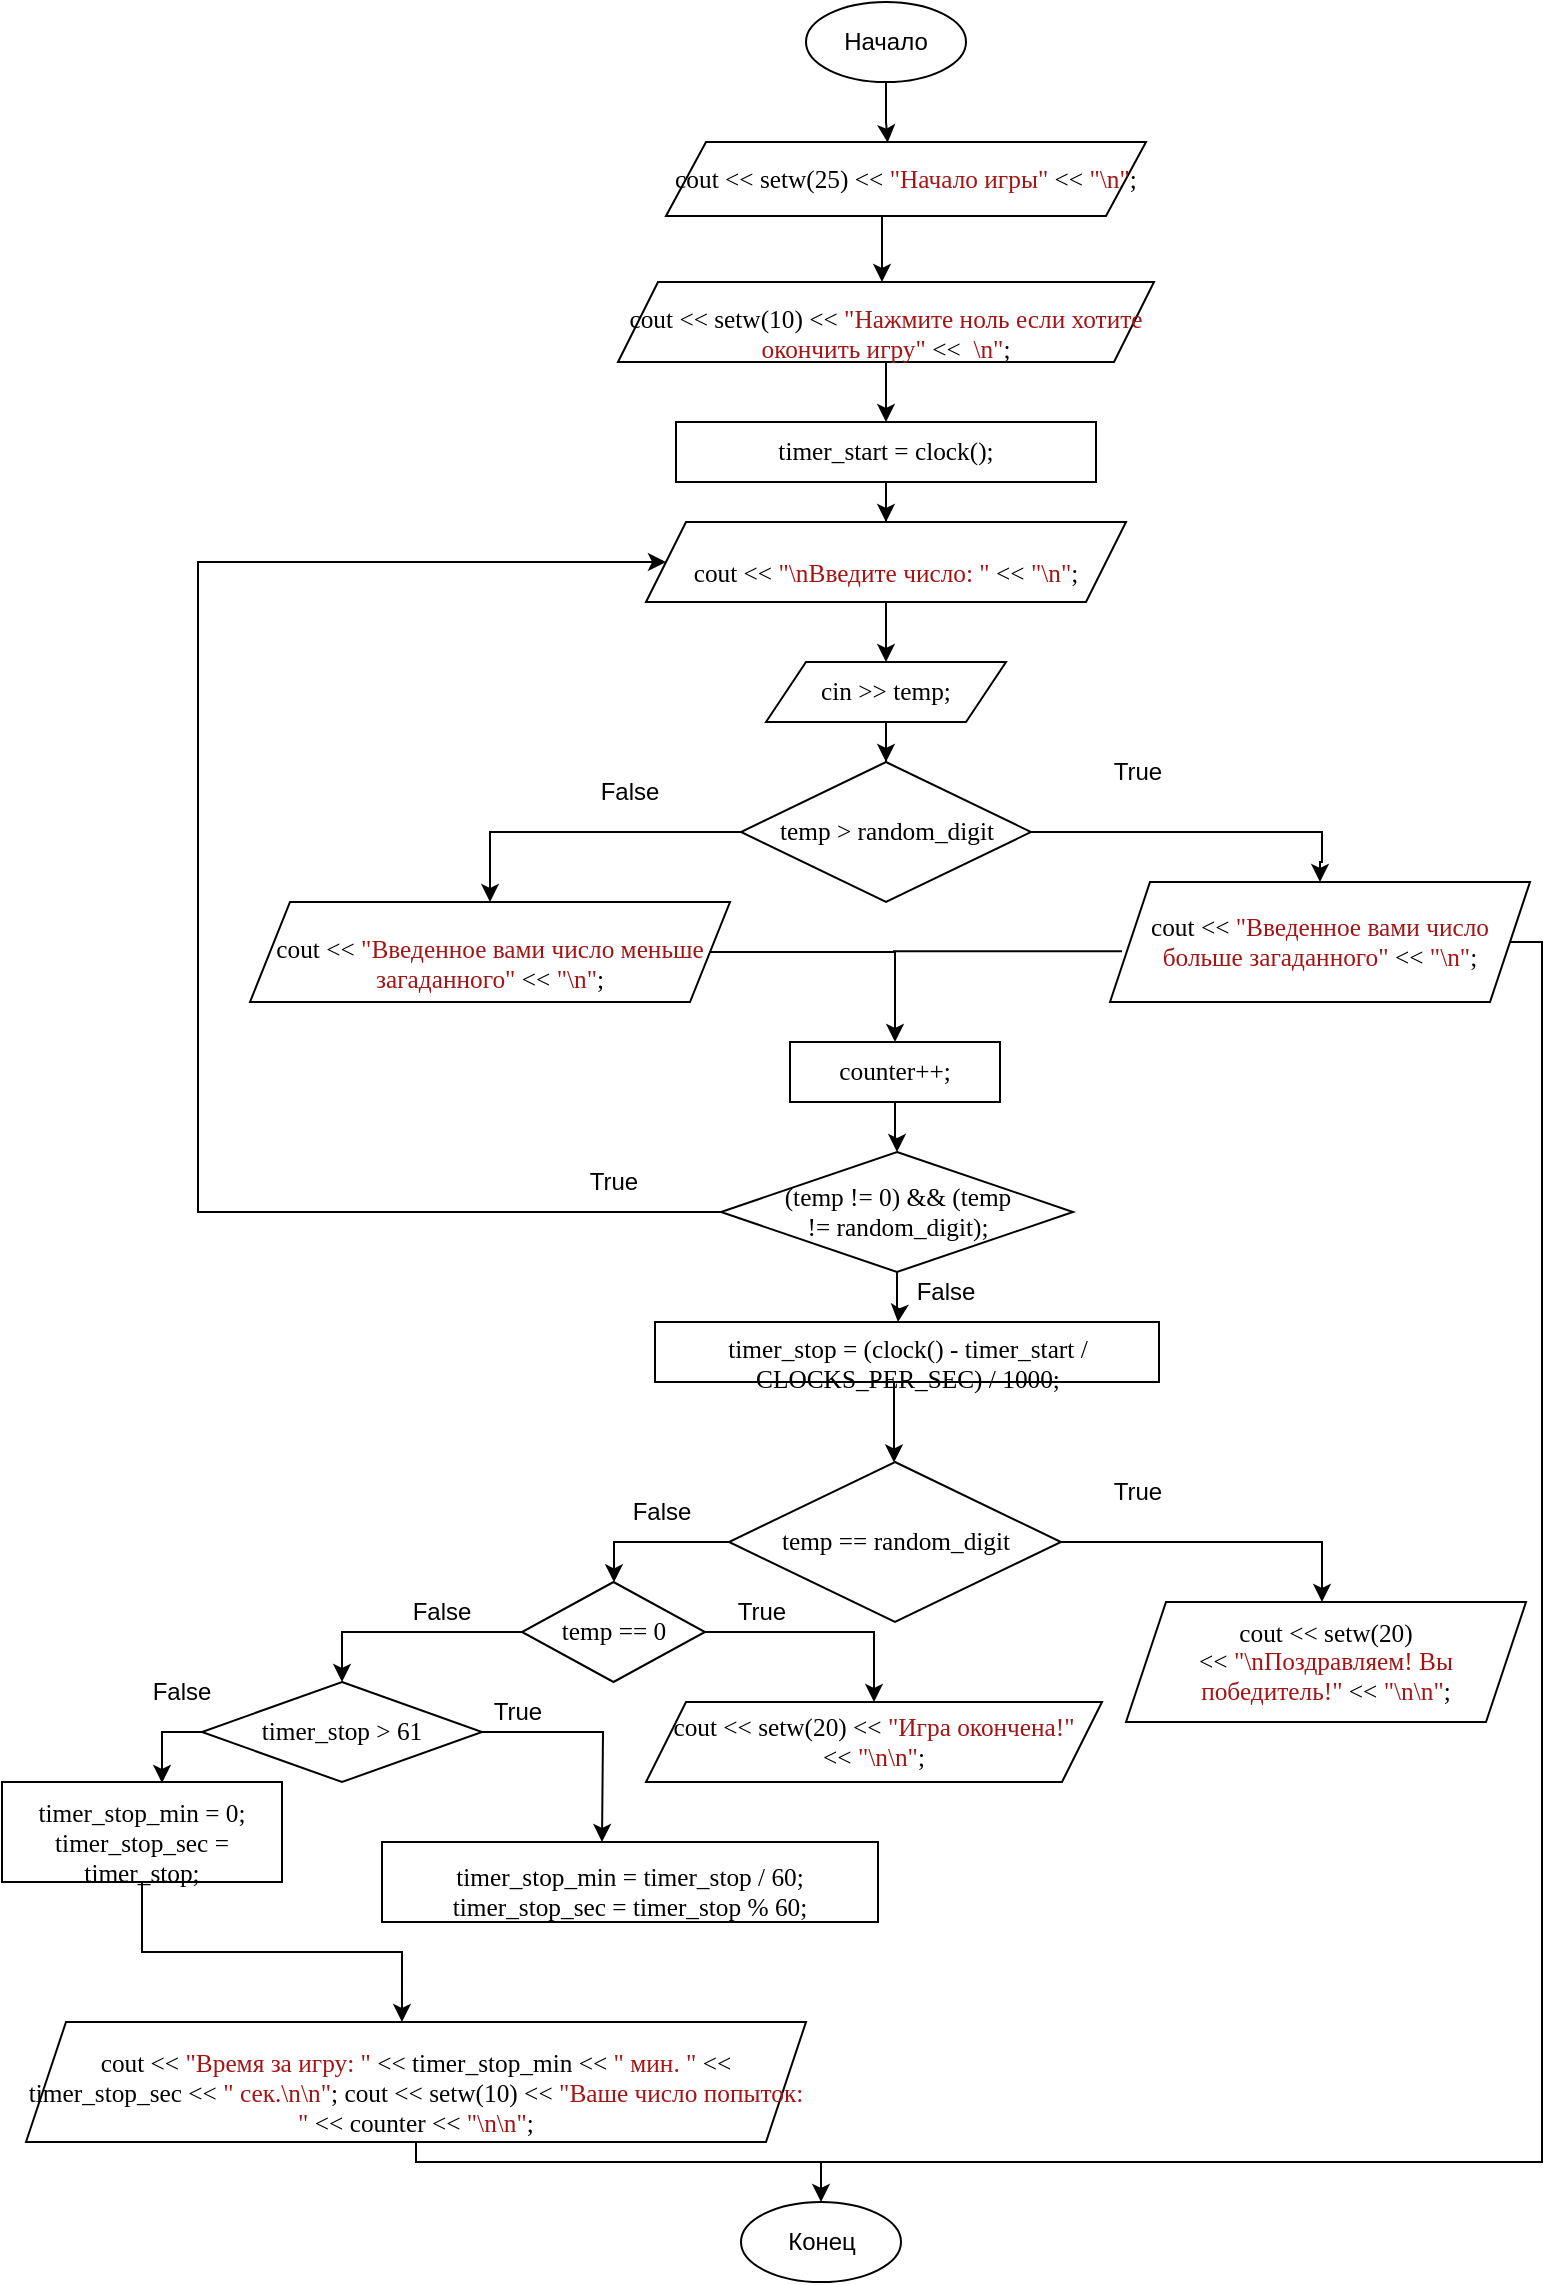 <mxfile version="16.0.0" type="github">
  <diagram id="UOz5GpQz2PrlzkPSXgb1" name="Page-1">
    <mxGraphModel dx="609" dy="654" grid="1" gridSize="10" guides="1" tooltips="1" connect="1" arrows="1" fold="1" page="1" pageScale="1" pageWidth="827" pageHeight="1169" math="0" shadow="0">
      <root>
        <mxCell id="0" />
        <mxCell id="1" parent="0" />
        <mxCell id="ZmtoNkkiuZNbynHKE87D-23" value="" style="edgeStyle=orthogonalEdgeStyle;rounded=0;orthogonalLoop=1;jettySize=auto;html=1;entryX=0.462;entryY=0.008;entryDx=0;entryDy=0;entryPerimeter=0;" edge="1" parent="1" source="ZmtoNkkiuZNbynHKE87D-1" target="ZmtoNkkiuZNbynHKE87D-2">
          <mxGeometry relative="1" as="geometry" />
        </mxCell>
        <mxCell id="ZmtoNkkiuZNbynHKE87D-1" value="Начало" style="ellipse;whiteSpace=wrap;html=1;" vertex="1" parent="1">
          <mxGeometry x="422" y="10" width="80" height="40" as="geometry" />
        </mxCell>
        <mxCell id="ZmtoNkkiuZNbynHKE87D-27" value="" style="edgeStyle=orthogonalEdgeStyle;rounded=0;orthogonalLoop=1;jettySize=auto;html=1;" edge="1" parent="1" source="ZmtoNkkiuZNbynHKE87D-2">
          <mxGeometry relative="1" as="geometry">
            <mxPoint x="460" y="150" as="targetPoint" />
            <Array as="points">
              <mxPoint x="460" y="130" />
              <mxPoint x="460" y="130" />
            </Array>
          </mxGeometry>
        </mxCell>
        <mxCell id="ZmtoNkkiuZNbynHKE87D-2" value="&lt;span style=&quot;font-size: 9.5pt ; line-height: 107% ; font-family: &amp;#34;consolas&amp;#34;&quot;&gt;cout &amp;lt;&amp;lt; setw(25) &amp;lt;&amp;lt; &lt;/span&gt;&lt;span style=&quot;font-size: 9.5pt ; line-height: 107% ; font-family: &amp;#34;consolas&amp;#34; ; color: #a31515&quot;&gt;&quot;Начало игры&quot;&lt;/span&gt;&lt;span style=&quot;font-size: 9.5pt ; line-height: 107% ; font-family: &amp;#34;consolas&amp;#34;&quot;&gt; &amp;lt;&amp;lt;&amp;nbsp;&lt;/span&gt;&lt;span style=&quot;font-size: 9.5pt ; line-height: 107% ; font-family: &amp;#34;consolas&amp;#34; ; color: #a31515&quot;&gt;&quot;\n&quot;&lt;/span&gt;&lt;span style=&quot;font-size: 9.5pt ; line-height: 107% ; font-family: &amp;#34;consolas&amp;#34;&quot;&gt;;&lt;/span&gt;" style="shape=parallelogram;perimeter=parallelogramPerimeter;whiteSpace=wrap;html=1;fixedSize=1;" vertex="1" parent="1">
          <mxGeometry x="352" y="80" width="240" height="37" as="geometry" />
        </mxCell>
        <mxCell id="ZmtoNkkiuZNbynHKE87D-32" value="" style="edgeStyle=orthogonalEdgeStyle;rounded=0;orthogonalLoop=1;jettySize=auto;html=1;" edge="1" parent="1" source="ZmtoNkkiuZNbynHKE87D-3" target="ZmtoNkkiuZNbynHKE87D-4">
          <mxGeometry relative="1" as="geometry" />
        </mxCell>
        <mxCell id="ZmtoNkkiuZNbynHKE87D-3" value="&lt;p class=&quot;MsoNormal&quot; style=&quot;margin-bottom: 0cm ; line-height: normal&quot;&gt;&lt;span style=&quot;font-size: 9.5pt ; font-family: &amp;#34;consolas&amp;#34;&quot;&gt;cout &amp;lt;&amp;lt; setw(10) &amp;lt;&amp;lt; &lt;/span&gt;&lt;span style=&quot;font-size: 9.5pt ; font-family: &amp;#34;consolas&amp;#34; ; color: #a31515&quot;&gt;&quot;Нажмите ноль если хотите окончить игру&quot;&lt;/span&gt;&lt;span style=&quot;font-size: 9.5pt ; font-family: &amp;#34;consolas&amp;#34;&quot;&gt; &amp;lt;&amp;lt;&amp;nbsp;&amp;nbsp;&lt;/span&gt;&lt;span style=&quot;font-size: 9.5pt ; font-family: &amp;#34;consolas&amp;#34; ; color: #a31515&quot;&gt;\n&quot;&lt;/span&gt;&lt;span style=&quot;font-size: 9.5pt ; font-family: &amp;#34;consolas&amp;#34;&quot;&gt;;&lt;/span&gt;&lt;/p&gt;" style="shape=parallelogram;perimeter=parallelogramPerimeter;whiteSpace=wrap;html=1;fixedSize=1;" vertex="1" parent="1">
          <mxGeometry x="328" y="150" width="268" height="40" as="geometry" />
        </mxCell>
        <mxCell id="ZmtoNkkiuZNbynHKE87D-33" value="" style="edgeStyle=orthogonalEdgeStyle;rounded=0;orthogonalLoop=1;jettySize=auto;html=1;entryX=0.5;entryY=0;entryDx=0;entryDy=0;" edge="1" parent="1" source="ZmtoNkkiuZNbynHKE87D-4" target="ZmtoNkkiuZNbynHKE87D-5">
          <mxGeometry relative="1" as="geometry" />
        </mxCell>
        <mxCell id="ZmtoNkkiuZNbynHKE87D-4" value="&lt;span lang=&quot;EN-US&quot; style=&quot;font-size: 9.5pt ; line-height: 107% ; font-family: &amp;#34;consolas&amp;#34;&quot;&gt;timer_start = clock();&lt;/span&gt;" style="rounded=0;whiteSpace=wrap;html=1;" vertex="1" parent="1">
          <mxGeometry x="357" y="220" width="210" height="30" as="geometry" />
        </mxCell>
        <mxCell id="ZmtoNkkiuZNbynHKE87D-34" value="" style="edgeStyle=orthogonalEdgeStyle;rounded=0;orthogonalLoop=1;jettySize=auto;html=1;entryX=0.5;entryY=0;entryDx=0;entryDy=0;" edge="1" parent="1" source="ZmtoNkkiuZNbynHKE87D-5" target="ZmtoNkkiuZNbynHKE87D-6">
          <mxGeometry relative="1" as="geometry" />
        </mxCell>
        <mxCell id="ZmtoNkkiuZNbynHKE87D-5" value="&lt;p class=&quot;MsoNormal&quot; style=&quot;margin-bottom: 0cm ; line-height: normal&quot;&gt;&lt;span lang=&quot;EN-US&quot; style=&quot;font-size: 9.5pt ; font-family: &amp;#34;consolas&amp;#34;&quot;&gt;cout &amp;lt;&amp;lt; &lt;/span&gt;&lt;span lang=&quot;EN-US&quot; style=&quot;font-size: 9.5pt ; font-family: &amp;#34;consolas&amp;#34; ; color: #a31515&quot;&gt;&quot;\n&lt;/span&gt;&lt;span style=&quot;font-size: 9.5pt ; font-family: &amp;#34;consolas&amp;#34; ; color: #a31515&quot;&gt;Введите&lt;/span&gt;&lt;span style=&quot;font-size: 9.5pt ; font-family: &amp;#34;consolas&amp;#34; ; color: #a31515&quot;&gt; &lt;/span&gt;&lt;span style=&quot;font-size: 9.5pt ; font-family: &amp;#34;consolas&amp;#34; ; color: #a31515&quot;&gt;число&lt;/span&gt;&lt;span lang=&quot;EN-US&quot; style=&quot;font-size: 9.5pt ; font-family: &amp;#34;consolas&amp;#34; ; color: #a31515&quot;&gt;: &quot;&lt;/span&gt;&lt;span lang=&quot;EN-US&quot; style=&quot;font-size: 9.5pt ; font-family: &amp;#34;consolas&amp;#34;&quot;&gt; &amp;lt;&amp;lt; &lt;/span&gt;&lt;span lang=&quot;EN-US&quot; style=&quot;font-size: 9.5pt ; font-family: &amp;#34;consolas&amp;#34; ; color: #a31515&quot;&gt;&quot;\n&quot;&lt;/span&gt;&lt;span lang=&quot;EN-US&quot; style=&quot;font-size: 9.5pt ; font-family: &amp;#34;consolas&amp;#34;&quot;&gt;;&lt;/span&gt;&lt;/p&gt;" style="shape=parallelogram;perimeter=parallelogramPerimeter;whiteSpace=wrap;html=1;fixedSize=1;" vertex="1" parent="1">
          <mxGeometry x="342" y="270" width="240" height="40" as="geometry" />
        </mxCell>
        <mxCell id="ZmtoNkkiuZNbynHKE87D-35" value="" style="edgeStyle=orthogonalEdgeStyle;rounded=0;orthogonalLoop=1;jettySize=auto;html=1;" edge="1" parent="1" source="ZmtoNkkiuZNbynHKE87D-6" target="ZmtoNkkiuZNbynHKE87D-7">
          <mxGeometry relative="1" as="geometry" />
        </mxCell>
        <mxCell id="ZmtoNkkiuZNbynHKE87D-6" value="&lt;span lang=&quot;EN-US&quot; style=&quot;font-size: 9.5pt ; line-height: 107% ; font-family: &amp;#34;consolas&amp;#34;&quot;&gt;cin &amp;gt;&amp;gt; temp;&lt;/span&gt;" style="shape=parallelogram;perimeter=parallelogramPerimeter;whiteSpace=wrap;html=1;fixedSize=1;" vertex="1" parent="1">
          <mxGeometry x="402" y="340" width="120" height="30" as="geometry" />
        </mxCell>
        <mxCell id="ZmtoNkkiuZNbynHKE87D-37" style="edgeStyle=orthogonalEdgeStyle;rounded=0;orthogonalLoop=1;jettySize=auto;html=1;entryX=0.5;entryY=0;entryDx=0;entryDy=0;" edge="1" parent="1" source="ZmtoNkkiuZNbynHKE87D-7" target="ZmtoNkkiuZNbynHKE87D-8">
          <mxGeometry relative="1" as="geometry">
            <mxPoint x="680" y="440" as="targetPoint" />
            <Array as="points">
              <mxPoint x="680" y="425" />
              <mxPoint x="680" y="440" />
              <mxPoint x="679" y="440" />
            </Array>
          </mxGeometry>
        </mxCell>
        <mxCell id="ZmtoNkkiuZNbynHKE87D-38" value="" style="edgeStyle=orthogonalEdgeStyle;rounded=0;orthogonalLoop=1;jettySize=auto;html=1;" edge="1" parent="1" source="ZmtoNkkiuZNbynHKE87D-7" target="ZmtoNkkiuZNbynHKE87D-9">
          <mxGeometry relative="1" as="geometry">
            <Array as="points">
              <mxPoint x="264" y="425" />
            </Array>
          </mxGeometry>
        </mxCell>
        <mxCell id="ZmtoNkkiuZNbynHKE87D-7" value="&lt;span lang=&quot;EN-US&quot; style=&quot;font-size: 9.5pt ; line-height: 107% ; font-family: &amp;#34;consolas&amp;#34;&quot;&gt;temp &amp;gt; random_digit&lt;/span&gt;" style="rhombus;whiteSpace=wrap;html=1;" vertex="1" parent="1">
          <mxGeometry x="389.5" y="390" width="145" height="70" as="geometry" />
        </mxCell>
        <mxCell id="ZmtoNkkiuZNbynHKE87D-8" value="&lt;span style=&quot;font-size: 9.5pt ; line-height: 107% ; font-family: &amp;#34;consolas&amp;#34;&quot;&gt;cout &amp;lt;&amp;lt; &lt;/span&gt;&lt;span style=&quot;font-size: 9.5pt ; line-height: 107% ; font-family: &amp;#34;consolas&amp;#34; ; color: #a31515&quot;&gt;&quot;Введенное вами число больше загаданного&quot;&lt;/span&gt;&lt;span style=&quot;font-size: 9.5pt ; line-height: 107% ; font-family: &amp;#34;consolas&amp;#34;&quot;&gt; &amp;lt;&amp;lt; &lt;/span&gt;&lt;span style=&quot;font-size: 9.5pt ; line-height: 107% ; font-family: &amp;#34;consolas&amp;#34; ; color: #a31515&quot;&gt;&quot;\n&quot;&lt;/span&gt;&lt;span style=&quot;font-size: 9.5pt ; line-height: 107% ; font-family: &amp;#34;consolas&amp;#34;&quot;&gt;;&lt;/span&gt;" style="shape=parallelogram;perimeter=parallelogramPerimeter;whiteSpace=wrap;html=1;fixedSize=1;" vertex="1" parent="1">
          <mxGeometry x="574" y="450" width="210" height="60" as="geometry" />
        </mxCell>
        <mxCell id="ZmtoNkkiuZNbynHKE87D-39" value="" style="edgeStyle=orthogonalEdgeStyle;rounded=0;orthogonalLoop=1;jettySize=auto;html=1;entryX=0.5;entryY=0;entryDx=0;entryDy=0;" edge="1" parent="1" source="ZmtoNkkiuZNbynHKE87D-9" target="ZmtoNkkiuZNbynHKE87D-10">
          <mxGeometry relative="1" as="geometry" />
        </mxCell>
        <mxCell id="ZmtoNkkiuZNbynHKE87D-9" value="&lt;p class=&quot;MsoNormal&quot; style=&quot;margin-bottom: 0cm ; line-height: normal&quot;&gt;&lt;span style=&quot;font-size: 9.5pt ; font-family: &amp;#34;consolas&amp;#34;&quot;&gt;cout &amp;lt;&amp;lt; &lt;/span&gt;&lt;span style=&quot;font-size: 9.5pt ; font-family: &amp;#34;consolas&amp;#34; ; color: #a31515&quot;&gt;&quot;Введенное вами число меньше загаданного&quot;&lt;/span&gt;&lt;span style=&quot;font-size: 9.5pt ; font-family: &amp;#34;consolas&amp;#34;&quot;&gt; &amp;lt;&amp;lt; &lt;/span&gt;&lt;span style=&quot;font-size: 9.5pt ; font-family: &amp;#34;consolas&amp;#34; ; color: #a31515&quot;&gt;&quot;\n&quot;&lt;/span&gt;&lt;span style=&quot;font-size: 9.5pt ; font-family: &amp;#34;consolas&amp;#34;&quot;&gt;;&lt;/span&gt;&lt;/p&gt;" style="shape=parallelogram;perimeter=parallelogramPerimeter;whiteSpace=wrap;html=1;fixedSize=1;" vertex="1" parent="1">
          <mxGeometry x="144" y="460" width="240" height="50" as="geometry" />
        </mxCell>
        <mxCell id="ZmtoNkkiuZNbynHKE87D-42" value="" style="edgeStyle=orthogonalEdgeStyle;rounded=0;orthogonalLoop=1;jettySize=auto;html=1;entryX=0.5;entryY=0;entryDx=0;entryDy=0;" edge="1" parent="1" source="ZmtoNkkiuZNbynHKE87D-10" target="ZmtoNkkiuZNbynHKE87D-11">
          <mxGeometry relative="1" as="geometry" />
        </mxCell>
        <mxCell id="ZmtoNkkiuZNbynHKE87D-10" value="&lt;span lang=&quot;EN-US&quot; style=&quot;font-size: 9.5pt ; line-height: 107% ; font-family: &amp;#34;consolas&amp;#34;&quot;&gt;counter++;&lt;/span&gt;" style="rounded=0;whiteSpace=wrap;html=1;" vertex="1" parent="1">
          <mxGeometry x="414" y="530" width="105" height="30" as="geometry" />
        </mxCell>
        <mxCell id="ZmtoNkkiuZNbynHKE87D-43" value="" style="edgeStyle=orthogonalEdgeStyle;rounded=0;orthogonalLoop=1;jettySize=auto;html=1;" edge="1" parent="1" source="ZmtoNkkiuZNbynHKE87D-11">
          <mxGeometry relative="1" as="geometry">
            <mxPoint x="468" y="670" as="targetPoint" />
          </mxGeometry>
        </mxCell>
        <mxCell id="ZmtoNkkiuZNbynHKE87D-56" style="edgeStyle=orthogonalEdgeStyle;rounded=0;orthogonalLoop=1;jettySize=auto;html=1;" edge="1" parent="1" source="ZmtoNkkiuZNbynHKE87D-11" target="ZmtoNkkiuZNbynHKE87D-5">
          <mxGeometry relative="1" as="geometry">
            <mxPoint x="118.519" y="300" as="targetPoint" />
            <Array as="points">
              <mxPoint x="118" y="615" />
              <mxPoint x="118" y="290" />
            </Array>
          </mxGeometry>
        </mxCell>
        <mxCell id="ZmtoNkkiuZNbynHKE87D-11" value="&lt;span lang=&quot;EN-US&quot; style=&quot;font-size: 9.5pt ; line-height: 107% ; font-family: &amp;#34;consolas&amp;#34;&quot;&gt;(temp != 0) &amp;amp;&amp;amp; (temp&lt;br&gt;!= random_digit);&lt;/span&gt;" style="rhombus;whiteSpace=wrap;html=1;" vertex="1" parent="1">
          <mxGeometry x="379.5" y="585" width="176" height="60" as="geometry" />
        </mxCell>
        <mxCell id="ZmtoNkkiuZNbynHKE87D-44" value="" style="edgeStyle=orthogonalEdgeStyle;rounded=0;orthogonalLoop=1;jettySize=auto;html=1;" edge="1" parent="1" source="ZmtoNkkiuZNbynHKE87D-12" target="ZmtoNkkiuZNbynHKE87D-13">
          <mxGeometry relative="1" as="geometry">
            <Array as="points">
              <mxPoint x="466" y="710" />
              <mxPoint x="466" y="710" />
            </Array>
          </mxGeometry>
        </mxCell>
        <mxCell id="ZmtoNkkiuZNbynHKE87D-12" value="&lt;p class=&quot;MsoNormal&quot; style=&quot;margin-bottom: 0cm ; line-height: normal&quot;&gt;&lt;span lang=&quot;EN-US&quot; style=&quot;font-size: 9.5pt ; font-family: &amp;#34;consolas&amp;#34;&quot;&gt;timer_stop = (clock() - timer_start / CLOCKS_PER_SEC) / 1000;&lt;/span&gt;&lt;/p&gt;" style="rounded=0;whiteSpace=wrap;html=1;" vertex="1" parent="1">
          <mxGeometry x="346.5" y="670" width="252" height="30" as="geometry" />
        </mxCell>
        <mxCell id="ZmtoNkkiuZNbynHKE87D-45" value="" style="edgeStyle=orthogonalEdgeStyle;rounded=0;orthogonalLoop=1;jettySize=auto;html=1;" edge="1" parent="1" source="ZmtoNkkiuZNbynHKE87D-13" target="ZmtoNkkiuZNbynHKE87D-16">
          <mxGeometry relative="1" as="geometry">
            <Array as="points">
              <mxPoint x="680" y="780" />
            </Array>
          </mxGeometry>
        </mxCell>
        <mxCell id="ZmtoNkkiuZNbynHKE87D-46" value="" style="edgeStyle=orthogonalEdgeStyle;rounded=0;orthogonalLoop=1;jettySize=auto;html=1;" edge="1" parent="1" source="ZmtoNkkiuZNbynHKE87D-13" target="ZmtoNkkiuZNbynHKE87D-15">
          <mxGeometry relative="1" as="geometry">
            <Array as="points">
              <mxPoint x="326" y="780" />
            </Array>
          </mxGeometry>
        </mxCell>
        <mxCell id="ZmtoNkkiuZNbynHKE87D-13" value="&lt;span lang=&quot;EN-US&quot; style=&quot;font-size: 9.5pt ; line-height: 107% ; font-family: &amp;#34;consolas&amp;#34;&quot;&gt;temp == random_digit&lt;/span&gt;" style="rhombus;whiteSpace=wrap;html=1;" vertex="1" parent="1">
          <mxGeometry x="383.5" y="740" width="166" height="80" as="geometry" />
        </mxCell>
        <mxCell id="ZmtoNkkiuZNbynHKE87D-47" value="" style="edgeStyle=orthogonalEdgeStyle;rounded=0;orthogonalLoop=1;jettySize=auto;html=1;" edge="1" parent="1" target="ZmtoNkkiuZNbynHKE87D-17">
          <mxGeometry relative="1" as="geometry">
            <mxPoint x="326" y="850" as="sourcePoint" />
            <Array as="points">
              <mxPoint x="326" y="825" />
              <mxPoint x="456" y="825" />
            </Array>
          </mxGeometry>
        </mxCell>
        <mxCell id="ZmtoNkkiuZNbynHKE87D-48" style="edgeStyle=orthogonalEdgeStyle;rounded=0;orthogonalLoop=1;jettySize=auto;html=1;entryX=0.5;entryY=0;entryDx=0;entryDy=0;" edge="1" parent="1" source="ZmtoNkkiuZNbynHKE87D-15" target="ZmtoNkkiuZNbynHKE87D-18">
          <mxGeometry relative="1" as="geometry" />
        </mxCell>
        <mxCell id="ZmtoNkkiuZNbynHKE87D-15" value="&lt;span style=&quot;font-size: 9.5pt ; line-height: 107% ; font-family: &amp;#34;consolas&amp;#34;&quot;&gt;temp == 0&lt;/span&gt;" style="rhombus;whiteSpace=wrap;html=1;" vertex="1" parent="1">
          <mxGeometry x="280" y="800" width="91.5" height="50" as="geometry" />
        </mxCell>
        <mxCell id="ZmtoNkkiuZNbynHKE87D-16" value="&lt;span lang=&quot;EN-US&quot; style=&quot;font-size: 9.5pt ; line-height: 13.553px ; font-family: &amp;#34;consolas&amp;#34;&quot;&gt;cout &amp;lt;&amp;lt; setw(20)&amp;lt;&amp;lt;&amp;nbsp;&lt;/span&gt;&lt;span lang=&quot;EN-US&quot; style=&quot;font-size: 9.5pt ; line-height: 13.553px ; font-family: &amp;#34;consolas&amp;#34; ; color: rgb(163 , 21 , 21)&quot;&gt;&quot;\n&lt;/span&gt;&lt;span style=&quot;font-size: 9.5pt ; line-height: 13.553px ; font-family: &amp;#34;consolas&amp;#34; ; color: rgb(163 , 21 , 21)&quot;&gt;Поздравляем&lt;/span&gt;&lt;span lang=&quot;EN-US&quot; style=&quot;font-size: 9.5pt ; line-height: 13.553px ; font-family: &amp;#34;consolas&amp;#34; ; color: rgb(163 , 21 , 21)&quot;&gt;!&amp;nbsp;&lt;/span&gt;&lt;span style=&quot;font-size: 9.5pt ; line-height: 13.553px ; font-family: &amp;#34;consolas&amp;#34; ; color: rgb(163 , 21 , 21)&quot;&gt;Вы победитель!&quot;&lt;/span&gt;&lt;span style=&quot;font-size: 9.5pt ; line-height: 13.553px ; font-family: &amp;#34;consolas&amp;#34;&quot;&gt;&amp;nbsp;&amp;lt;&amp;lt;&amp;nbsp;&lt;/span&gt;&lt;span style=&quot;font-size: 9.5pt ; line-height: 13.553px ; font-family: &amp;#34;consolas&amp;#34; ; color: rgb(163 , 21 , 21)&quot;&gt;&quot;\n\n&quot;&lt;/span&gt;&lt;span style=&quot;font-size: 9.5pt ; line-height: 13.553px ; font-family: &amp;#34;consolas&amp;#34;&quot;&gt;;&lt;/span&gt;" style="shape=parallelogram;perimeter=parallelogramPerimeter;whiteSpace=wrap;html=1;fixedSize=1;" vertex="1" parent="1">
          <mxGeometry x="582" y="810" width="200" height="60" as="geometry" />
        </mxCell>
        <mxCell id="ZmtoNkkiuZNbynHKE87D-17" value="&lt;span style=&quot;font-size: 9.5pt ; line-height: 107% ; font-family: &amp;#34;consolas&amp;#34;&quot;&gt;cout &amp;lt;&amp;lt; setw(20) &amp;lt;&amp;lt; &lt;/span&gt;&lt;span style=&quot;font-size: 9.5pt ; line-height: 107% ; font-family: &amp;#34;consolas&amp;#34; ; color: #a31515&quot;&gt;&quot;Игра окончена!&quot;&lt;/span&gt;&lt;span style=&quot;font-size: 9.5pt ; line-height: 107% ; font-family: &amp;#34;consolas&amp;#34;&quot;&gt; &amp;lt;&amp;lt;&amp;nbsp;&lt;/span&gt;&lt;span style=&quot;font-size: 9.5pt ; line-height: 107% ; font-family: &amp;#34;consolas&amp;#34; ; color: #a31515&quot;&gt;&quot;\n\n&quot;&lt;/span&gt;&lt;span style=&quot;font-size: 9.5pt ; line-height: 107% ; font-family: &amp;#34;consolas&amp;#34;&quot;&gt;;&lt;/span&gt;" style="shape=parallelogram;perimeter=parallelogramPerimeter;whiteSpace=wrap;html=1;fixedSize=1;" vertex="1" parent="1">
          <mxGeometry x="342" y="860" width="228" height="40" as="geometry" />
        </mxCell>
        <mxCell id="ZmtoNkkiuZNbynHKE87D-50" style="edgeStyle=orthogonalEdgeStyle;rounded=0;orthogonalLoop=1;jettySize=auto;html=1;" edge="1" parent="1" source="ZmtoNkkiuZNbynHKE87D-18">
          <mxGeometry relative="1" as="geometry">
            <mxPoint x="320" y="930" as="targetPoint" />
          </mxGeometry>
        </mxCell>
        <mxCell id="ZmtoNkkiuZNbynHKE87D-52" style="edgeStyle=orthogonalEdgeStyle;rounded=0;orthogonalLoop=1;jettySize=auto;html=1;" edge="1" parent="1" source="ZmtoNkkiuZNbynHKE87D-18">
          <mxGeometry relative="1" as="geometry">
            <mxPoint x="100" y="900" as="targetPoint" />
          </mxGeometry>
        </mxCell>
        <mxCell id="ZmtoNkkiuZNbynHKE87D-18" value="&lt;span lang=&quot;EN-US&quot; style=&quot;font-size: 9.5pt ; line-height: 107% ; font-family: &amp;#34;consolas&amp;#34;&quot;&gt;timer_stop &amp;gt; 61&lt;/span&gt;" style="rhombus;whiteSpace=wrap;html=1;" vertex="1" parent="1">
          <mxGeometry x="120" y="850" width="140" height="50" as="geometry" />
        </mxCell>
        <mxCell id="ZmtoNkkiuZNbynHKE87D-19" value="&lt;p class=&quot;MsoNormal&quot; style=&quot;margin-bottom: 0cm ; line-height: normal&quot;&gt;&lt;span lang=&quot;EN-US&quot; style=&quot;font-size: 9.5pt ; font-family: &amp;#34;consolas&amp;#34;&quot;&gt;timer_stop_min = timer_stop / 60;&lt;/span&gt;&lt;/p&gt;&lt;span style=&quot;font-family: &amp;#34;consolas&amp;#34; ; font-size: 9.5pt&quot;&gt;timer_stop_sec = timer_stop % 60;&lt;/span&gt;" style="rounded=0;whiteSpace=wrap;html=1;" vertex="1" parent="1">
          <mxGeometry x="210" y="930" width="248" height="40" as="geometry" />
        </mxCell>
        <mxCell id="ZmtoNkkiuZNbynHKE87D-53" style="edgeStyle=orthogonalEdgeStyle;rounded=0;orthogonalLoop=1;jettySize=auto;html=1;entryX=0.482;entryY=0;entryDx=0;entryDy=0;entryPerimeter=0;" edge="1" parent="1" source="ZmtoNkkiuZNbynHKE87D-20" target="ZmtoNkkiuZNbynHKE87D-21">
          <mxGeometry relative="1" as="geometry" />
        </mxCell>
        <mxCell id="ZmtoNkkiuZNbynHKE87D-20" value="&lt;p class=&quot;MsoNormal&quot; style=&quot;margin-bottom: 0cm ; line-height: normal&quot;&gt;&lt;span lang=&quot;EN-US&quot; style=&quot;font-size: 9.5pt ; font-family: &amp;#34;consolas&amp;#34;&quot;&gt;timer_stop_min = 0;&lt;/span&gt;&lt;/p&gt;&lt;span lang=&quot;EN-US&quot; style=&quot;font-size: 9.5pt ; line-height: 107% ; font-family: &amp;#34;consolas&amp;#34;&quot;&gt;timer_stop_sec = timer_stop;&lt;/span&gt;" style="rounded=0;whiteSpace=wrap;html=1;" vertex="1" parent="1">
          <mxGeometry x="20" y="900" width="140" height="50" as="geometry" />
        </mxCell>
        <mxCell id="ZmtoNkkiuZNbynHKE87D-55" style="edgeStyle=orthogonalEdgeStyle;rounded=0;orthogonalLoop=1;jettySize=auto;html=1;entryX=0.5;entryY=0;entryDx=0;entryDy=0;" edge="1" parent="1" source="ZmtoNkkiuZNbynHKE87D-21" target="ZmtoNkkiuZNbynHKE87D-22">
          <mxGeometry relative="1" as="geometry">
            <Array as="points">
              <mxPoint x="227" y="1090" />
              <mxPoint x="430" y="1090" />
            </Array>
          </mxGeometry>
        </mxCell>
        <mxCell id="ZmtoNkkiuZNbynHKE87D-21" value="&lt;p class=&quot;MsoNormal&quot; style=&quot;margin-bottom: 0cm ; line-height: normal&quot;&gt;&lt;span lang=&quot;EN-US&quot; style=&quot;font-size: 9.5pt ; font-family: &amp;#34;consolas&amp;#34;&quot;&gt;cout &amp;lt;&amp;lt; &lt;/span&gt;&lt;span lang=&quot;EN-US&quot; style=&quot;font-size: 9.5pt ; font-family: &amp;#34;consolas&amp;#34; ; color: #a31515&quot;&gt;&quot;&lt;/span&gt;&lt;span style=&quot;font-size: 9.5pt ; font-family: &amp;#34;consolas&amp;#34; ; color: #a31515&quot;&gt;Время&lt;/span&gt;&lt;span style=&quot;font-size: 9.5pt ; font-family: &amp;#34;consolas&amp;#34; ; color: #a31515&quot;&gt; &lt;/span&gt;&lt;span style=&quot;font-size: 9.5pt ; font-family: &amp;#34;consolas&amp;#34; ; color: #a31515&quot;&gt;за&lt;/span&gt;&lt;span style=&quot;font-size: 9.5pt ; font-family: &amp;#34;consolas&amp;#34; ; color: #a31515&quot;&gt; &lt;/span&gt;&lt;span style=&quot;font-size: 9.5pt ; font-family: &amp;#34;consolas&amp;#34; ; color: #a31515&quot;&gt;игру&lt;/span&gt;&lt;span lang=&quot;EN-US&quot; style=&quot;font-size: 9.5pt ; font-family: &amp;#34;consolas&amp;#34; ; color: #a31515&quot;&gt;: &quot;&lt;/span&gt;&lt;span lang=&quot;EN-US&quot; style=&quot;font-size: 9.5pt ; font-family: &amp;#34;consolas&amp;#34;&quot;&gt; &amp;lt;&amp;lt; timer_stop_min &amp;lt;&amp;lt; &lt;/span&gt;&lt;span lang=&quot;EN-US&quot; style=&quot;font-size: 9.5pt ; font-family: &amp;#34;consolas&amp;#34; ; color: #a31515&quot;&gt;&quot; &lt;/span&gt;&lt;span style=&quot;font-size: 9.5pt ; font-family: &amp;#34;consolas&amp;#34; ; color: #a31515&quot;&gt;мин&lt;/span&gt;&lt;span lang=&quot;EN-US&quot; style=&quot;font-size: 9.5pt ; font-family: &amp;#34;consolas&amp;#34; ; color: #a31515&quot;&gt;. &quot;&lt;/span&gt;&lt;span lang=&quot;EN-US&quot; style=&quot;font-size: 9.5pt ; font-family: &amp;#34;consolas&amp;#34;&quot;&gt; &amp;lt;&amp;lt; timer_stop_sec &amp;lt;&amp;lt; &lt;/span&gt;&lt;span lang=&quot;EN-US&quot; style=&quot;font-size: 9.5pt ; font-family: &amp;#34;consolas&amp;#34; ; color: #a31515&quot;&gt;&quot; &lt;/span&gt;&lt;span style=&quot;font-size: 9.5pt ; font-family: &amp;#34;consolas&amp;#34; ; color: #a31515&quot;&gt;сек&lt;/span&gt;&lt;span lang=&quot;EN-US&quot; style=&quot;font-size: 9.5pt ; font-family: &amp;#34;consolas&amp;#34; ; color: #a31515&quot;&gt;.\n\n&quot;&lt;/span&gt;&lt;span lang=&quot;EN-US&quot; style=&quot;font-size: 9.5pt ; font-family: &amp;#34;consolas&amp;#34;&quot;&gt;;&amp;nbsp;&lt;/span&gt;&lt;span lang=&quot;EN-US&quot; style=&quot;font-size: 9.5pt ; font-family: &amp;#34;consolas&amp;#34;&quot;&gt;cout &amp;lt;&amp;lt; setw(10) &amp;lt;&amp;lt; &lt;/span&gt;&lt;span lang=&quot;EN-US&quot; style=&quot;font-size: 9.5pt ; font-family: &amp;#34;consolas&amp;#34; ; color: rgb(163 , 21 , 21)&quot;&gt;&quot;&lt;/span&gt;&lt;span style=&quot;font-size: 9.5pt ; font-family: &amp;#34;consolas&amp;#34; ; color: rgb(163 , 21 , 21)&quot;&gt;Ваше&lt;/span&gt;&lt;span style=&quot;font-size: 9.5pt ; font-family: &amp;#34;consolas&amp;#34; ; color: rgb(163 , 21 , 21)&quot;&gt; &lt;/span&gt;&lt;span style=&quot;font-size: 9.5pt ; font-family: &amp;#34;consolas&amp;#34; ; color: rgb(163 , 21 , 21)&quot;&gt;число&lt;/span&gt;&lt;span style=&quot;font-size: 9.5pt ; font-family: &amp;#34;consolas&amp;#34; ; color: rgb(163 , 21 , 21)&quot;&gt; &lt;/span&gt;&lt;span style=&quot;font-size: 9.5pt ; font-family: &amp;#34;consolas&amp;#34; ; color: rgb(163 , 21 , 21)&quot;&gt;попыток&lt;/span&gt;&lt;span lang=&quot;EN-US&quot; style=&quot;font-size: 9.5pt ; font-family: &amp;#34;consolas&amp;#34; ; color: rgb(163 , 21 , 21)&quot;&gt;: &quot;&lt;/span&gt;&lt;span lang=&quot;EN-US&quot; style=&quot;font-size: 9.5pt ; font-family: &amp;#34;consolas&amp;#34;&quot;&gt; &amp;lt;&amp;lt;&amp;nbsp;&lt;/span&gt;&lt;span lang=&quot;EN-US&quot; style=&quot;font-size: 9.5pt ; font-family: &amp;#34;consolas&amp;#34;&quot;&gt;counter &amp;lt;&amp;lt; &lt;/span&gt;&lt;span lang=&quot;EN-US&quot; style=&quot;font-size: 9.5pt ; font-family: &amp;#34;consolas&amp;#34; ; color: rgb(163 , 21 , 21)&quot;&gt;&quot;\n\n&quot;&lt;/span&gt;&lt;span lang=&quot;EN-US&quot; style=&quot;font-size: 9.5pt ; font-family: &amp;#34;consolas&amp;#34;&quot;&gt;;&lt;/span&gt;&lt;/p&gt;" style="shape=parallelogram;perimeter=parallelogramPerimeter;whiteSpace=wrap;html=1;fixedSize=1;" vertex="1" parent="1">
          <mxGeometry x="32" y="1020" width="390" height="60" as="geometry" />
        </mxCell>
        <mxCell id="ZmtoNkkiuZNbynHKE87D-22" value="Конец" style="ellipse;whiteSpace=wrap;html=1;" vertex="1" parent="1">
          <mxGeometry x="389.5" y="1110" width="80" height="40" as="geometry" />
        </mxCell>
        <mxCell id="ZmtoNkkiuZNbynHKE87D-41" value="" style="endArrow=none;html=1;rounded=0;" edge="1" parent="1">
          <mxGeometry width="50" height="50" relative="1" as="geometry">
            <mxPoint x="465.5" y="484.58" as="sourcePoint" />
            <mxPoint x="580" y="484.58" as="targetPoint" />
          </mxGeometry>
        </mxCell>
        <mxCell id="ZmtoNkkiuZNbynHKE87D-57" value="False" style="text;html=1;strokeColor=none;fillColor=none;align=center;verticalAlign=middle;whiteSpace=wrap;rounded=0;" vertex="1" parent="1">
          <mxGeometry x="462" y="640" width="60" height="30" as="geometry" />
        </mxCell>
        <mxCell id="ZmtoNkkiuZNbynHKE87D-58" value="True" style="text;html=1;strokeColor=none;fillColor=none;align=center;verticalAlign=middle;whiteSpace=wrap;rounded=0;" vertex="1" parent="1">
          <mxGeometry x="268" y="585" width="116" height="30" as="geometry" />
        </mxCell>
        <mxCell id="ZmtoNkkiuZNbynHKE87D-59" value="True" style="text;html=1;strokeColor=none;fillColor=none;align=center;verticalAlign=middle;whiteSpace=wrap;rounded=0;" vertex="1" parent="1">
          <mxGeometry x="530" y="380" width="116" height="30" as="geometry" />
        </mxCell>
        <mxCell id="ZmtoNkkiuZNbynHKE87D-60" value="False" style="text;html=1;strokeColor=none;fillColor=none;align=center;verticalAlign=middle;whiteSpace=wrap;rounded=0;" vertex="1" parent="1">
          <mxGeometry x="304" y="390" width="60" height="30" as="geometry" />
        </mxCell>
        <mxCell id="ZmtoNkkiuZNbynHKE87D-61" value="True" style="text;html=1;strokeColor=none;fillColor=none;align=center;verticalAlign=middle;whiteSpace=wrap;rounded=0;" vertex="1" parent="1">
          <mxGeometry x="530" y="740" width="116" height="30" as="geometry" />
        </mxCell>
        <mxCell id="ZmtoNkkiuZNbynHKE87D-62" value="False" style="text;html=1;strokeColor=none;fillColor=none;align=center;verticalAlign=middle;whiteSpace=wrap;rounded=0;" vertex="1" parent="1">
          <mxGeometry x="319.5" y="750" width="60" height="30" as="geometry" />
        </mxCell>
        <mxCell id="ZmtoNkkiuZNbynHKE87D-63" value="True" style="text;html=1;strokeColor=none;fillColor=none;align=center;verticalAlign=middle;whiteSpace=wrap;rounded=0;" vertex="1" parent="1">
          <mxGeometry x="342" y="800" width="116" height="30" as="geometry" />
        </mxCell>
        <mxCell id="ZmtoNkkiuZNbynHKE87D-64" value="False" style="text;html=1;strokeColor=none;fillColor=none;align=center;verticalAlign=middle;whiteSpace=wrap;rounded=0;" vertex="1" parent="1">
          <mxGeometry x="210" y="800" width="60" height="30" as="geometry" />
        </mxCell>
        <mxCell id="ZmtoNkkiuZNbynHKE87D-65" value="False" style="text;html=1;strokeColor=none;fillColor=none;align=center;verticalAlign=middle;whiteSpace=wrap;rounded=0;" vertex="1" parent="1">
          <mxGeometry x="80" y="840" width="60" height="30" as="geometry" />
        </mxCell>
        <mxCell id="ZmtoNkkiuZNbynHKE87D-67" value="True" style="text;html=1;strokeColor=none;fillColor=none;align=center;verticalAlign=middle;whiteSpace=wrap;rounded=0;" vertex="1" parent="1">
          <mxGeometry x="220" y="850" width="116" height="30" as="geometry" />
        </mxCell>
        <mxCell id="ZmtoNkkiuZNbynHKE87D-68" value="" style="endArrow=none;html=1;rounded=0;entryX=1;entryY=0.5;entryDx=0;entryDy=0;" edge="1" parent="1" target="ZmtoNkkiuZNbynHKE87D-8">
          <mxGeometry width="50" height="50" relative="1" as="geometry">
            <mxPoint x="430" y="1090" as="sourcePoint" />
            <mxPoint x="790" y="490" as="targetPoint" />
            <Array as="points">
              <mxPoint x="790" y="1090" />
              <mxPoint x="790" y="480" />
            </Array>
          </mxGeometry>
        </mxCell>
      </root>
    </mxGraphModel>
  </diagram>
</mxfile>
